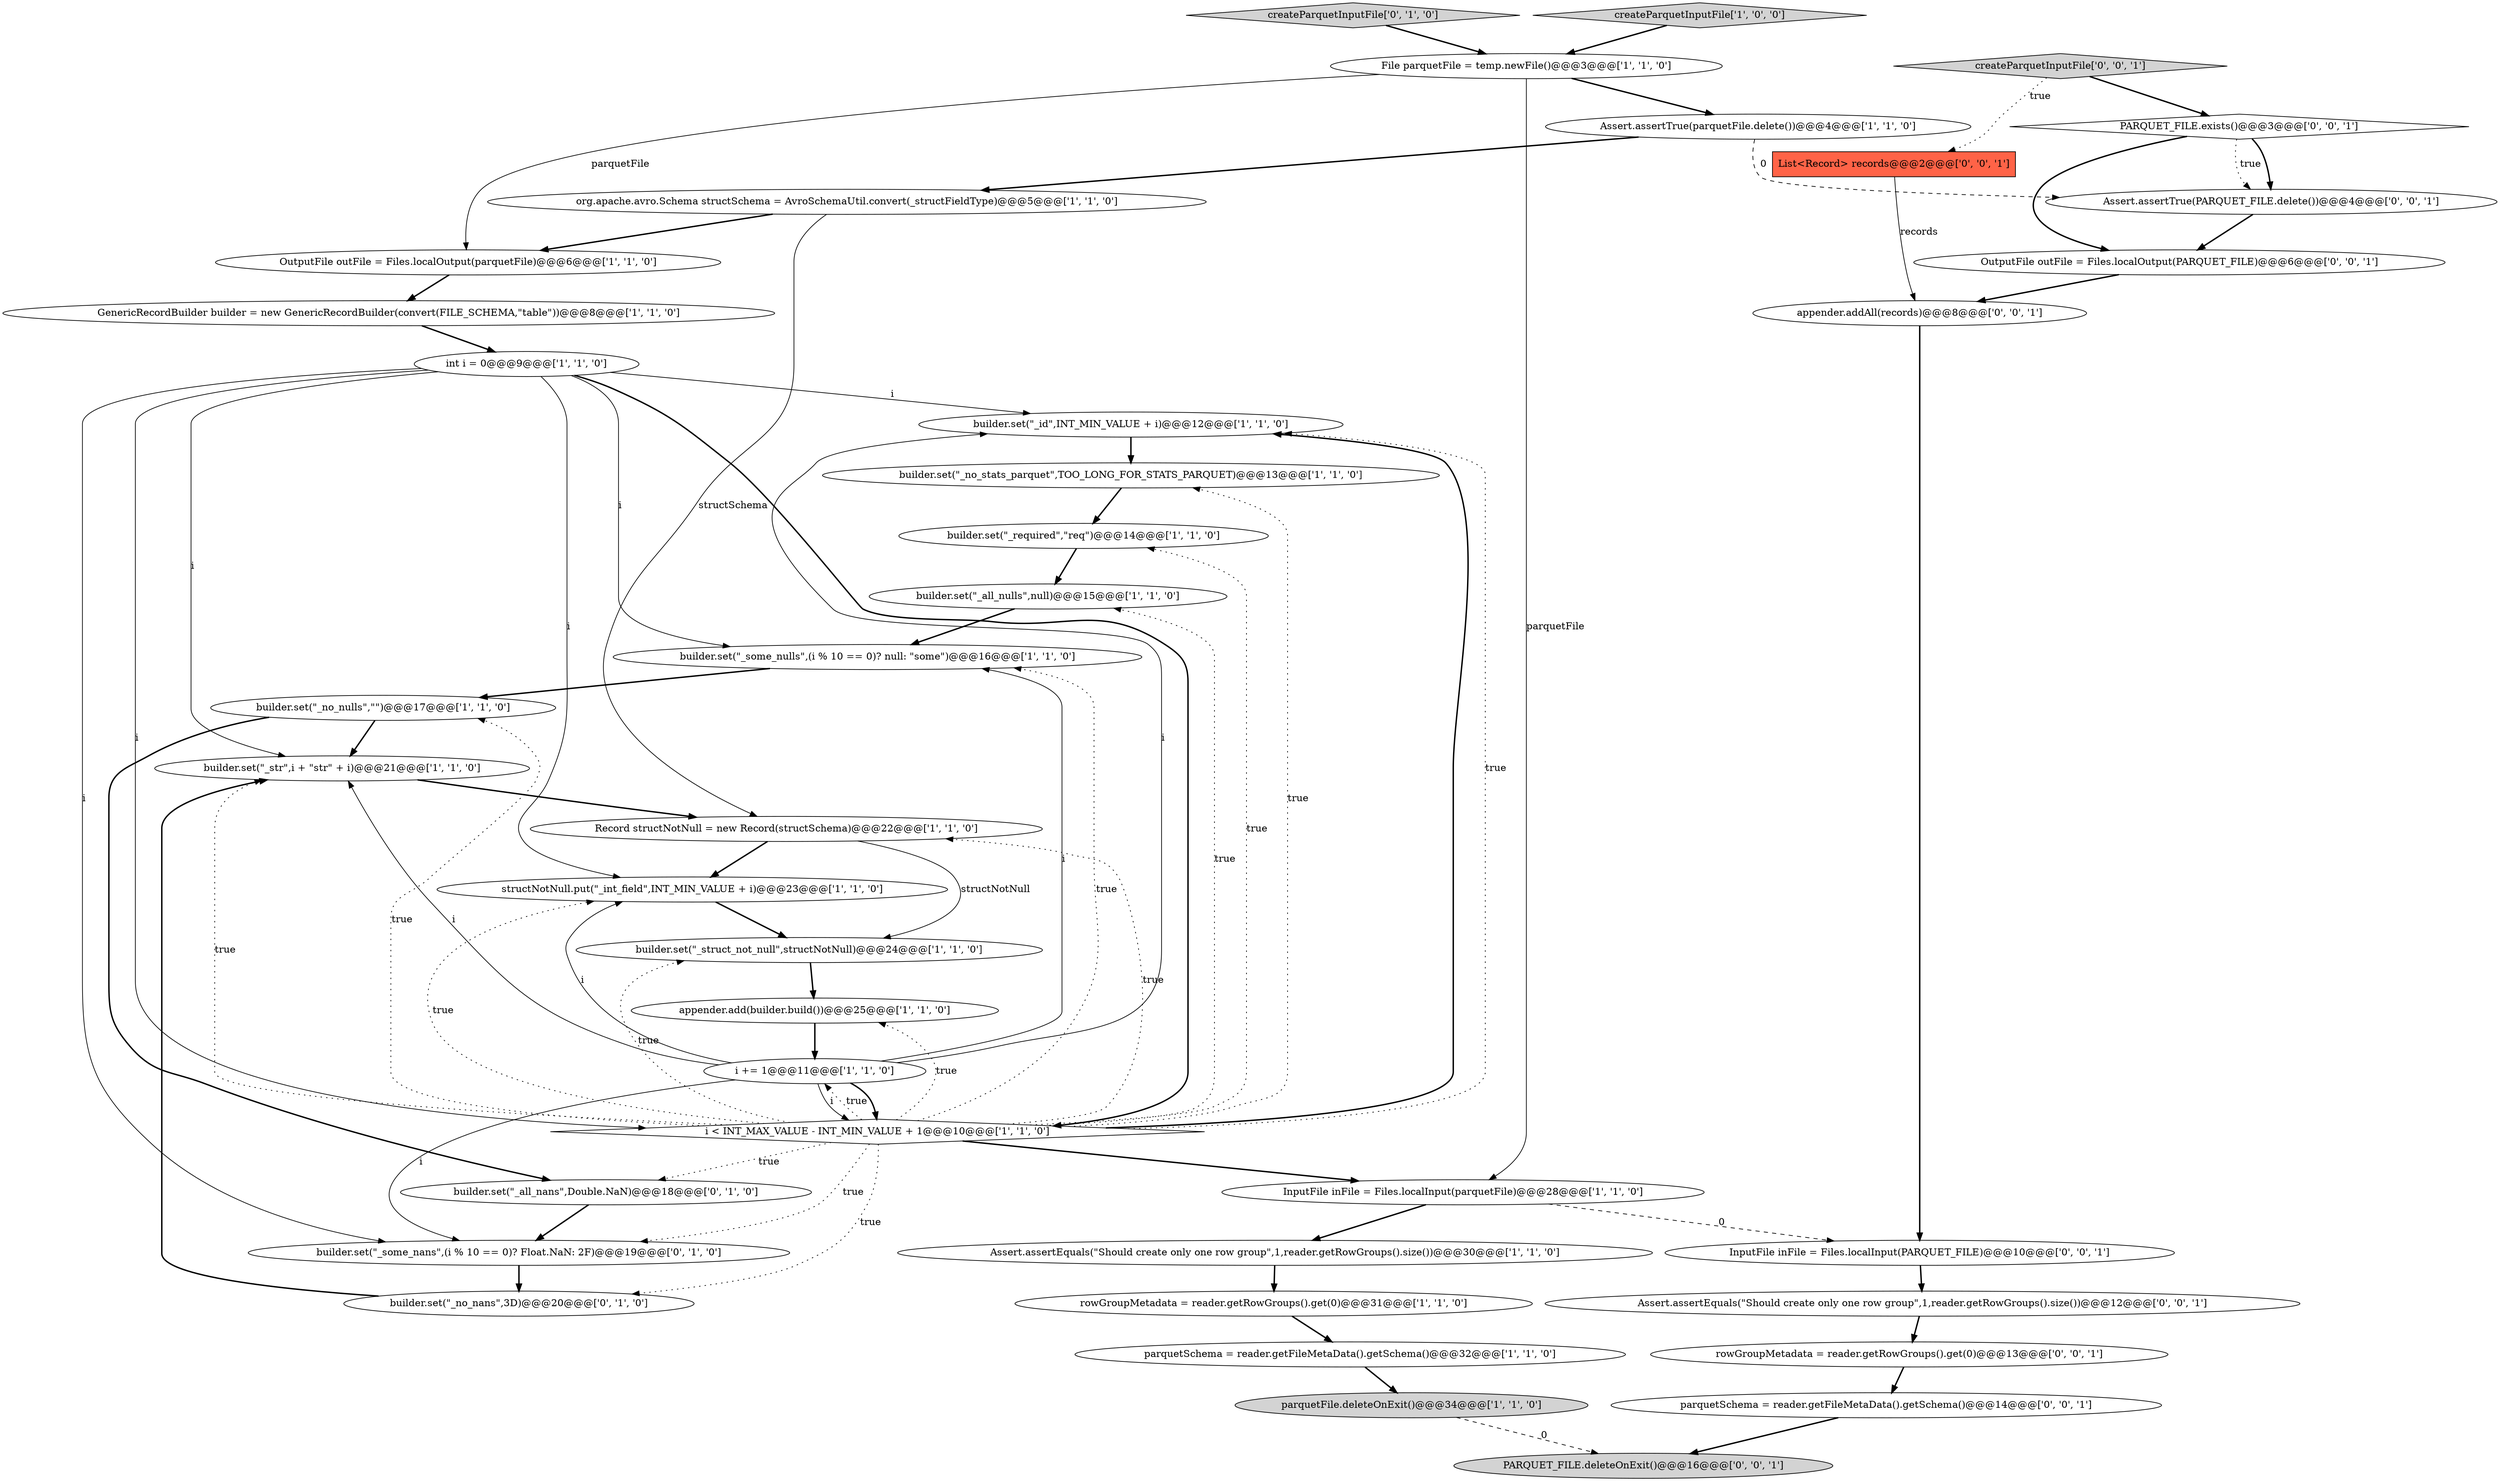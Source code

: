 digraph {
0 [style = filled, label = "int i = 0@@@9@@@['1', '1', '0']", fillcolor = white, shape = ellipse image = "AAA0AAABBB1BBB"];
26 [style = filled, label = "createParquetInputFile['0', '1', '0']", fillcolor = lightgray, shape = diamond image = "AAA0AAABBB2BBB"];
34 [style = filled, label = "InputFile inFile = Files.localInput(PARQUET_FILE)@@@10@@@['0', '0', '1']", fillcolor = white, shape = ellipse image = "AAA0AAABBB3BBB"];
1 [style = filled, label = "InputFile inFile = Files.localInput(parquetFile)@@@28@@@['1', '1', '0']", fillcolor = white, shape = ellipse image = "AAA0AAABBB1BBB"];
21 [style = filled, label = "File parquetFile = temp.newFile()@@@3@@@['1', '1', '0']", fillcolor = white, shape = ellipse image = "AAA0AAABBB1BBB"];
6 [style = filled, label = "OutputFile outFile = Files.localOutput(parquetFile)@@@6@@@['1', '1', '0']", fillcolor = white, shape = ellipse image = "AAA0AAABBB1BBB"];
33 [style = filled, label = "createParquetInputFile['0', '0', '1']", fillcolor = lightgray, shape = diamond image = "AAA0AAABBB3BBB"];
9 [style = filled, label = "builder.set(\"_id\",INT_MIN_VALUE + i)@@@12@@@['1', '1', '0']", fillcolor = white, shape = ellipse image = "AAA0AAABBB1BBB"];
16 [style = filled, label = "appender.add(builder.build())@@@25@@@['1', '1', '0']", fillcolor = white, shape = ellipse image = "AAA0AAABBB1BBB"];
14 [style = filled, label = "GenericRecordBuilder builder = new GenericRecordBuilder(convert(FILE_SCHEMA,\"table\"))@@@8@@@['1', '1', '0']", fillcolor = white, shape = ellipse image = "AAA0AAABBB1BBB"];
35 [style = filled, label = "Assert.assertEquals(\"Should create only one row group\",1,reader.getRowGroups().size())@@@12@@@['0', '0', '1']", fillcolor = white, shape = ellipse image = "AAA0AAABBB3BBB"];
11 [style = filled, label = "builder.set(\"_str\",i + \"str\" + i)@@@21@@@['1', '1', '0']", fillcolor = white, shape = ellipse image = "AAA0AAABBB1BBB"];
19 [style = filled, label = "parquetFile.deleteOnExit()@@@34@@@['1', '1', '0']", fillcolor = lightgray, shape = ellipse image = "AAA0AAABBB1BBB"];
23 [style = filled, label = "rowGroupMetadata = reader.getRowGroups().get(0)@@@31@@@['1', '1', '0']", fillcolor = white, shape = ellipse image = "AAA0AAABBB1BBB"];
27 [style = filled, label = "builder.set(\"_some_nans\",(i % 10 == 0)? Float.NaN: 2F)@@@19@@@['0', '1', '0']", fillcolor = white, shape = ellipse image = "AAA1AAABBB2BBB"];
30 [style = filled, label = "parquetSchema = reader.getFileMetaData().getSchema()@@@14@@@['0', '0', '1']", fillcolor = white, shape = ellipse image = "AAA0AAABBB3BBB"];
17 [style = filled, label = "org.apache.avro.Schema structSchema = AvroSchemaUtil.convert(_structFieldType)@@@5@@@['1', '1', '0']", fillcolor = white, shape = ellipse image = "AAA0AAABBB1BBB"];
15 [style = filled, label = "structNotNull.put(\"_int_field\",INT_MIN_VALUE + i)@@@23@@@['1', '1', '0']", fillcolor = white, shape = ellipse image = "AAA0AAABBB1BBB"];
24 [style = filled, label = "Assert.assertTrue(parquetFile.delete())@@@4@@@['1', '1', '0']", fillcolor = white, shape = ellipse image = "AAA0AAABBB1BBB"];
25 [style = filled, label = "builder.set(\"_no_nans\",3D)@@@20@@@['0', '1', '0']", fillcolor = white, shape = ellipse image = "AAA1AAABBB2BBB"];
5 [style = filled, label = "builder.set(\"_no_nulls\",\"\")@@@17@@@['1', '1', '0']", fillcolor = white, shape = ellipse image = "AAA0AAABBB1BBB"];
8 [style = filled, label = "builder.set(\"_required\",\"req\")@@@14@@@['1', '1', '0']", fillcolor = white, shape = ellipse image = "AAA0AAABBB1BBB"];
39 [style = filled, label = "appender.addAll(records)@@@8@@@['0', '0', '1']", fillcolor = white, shape = ellipse image = "AAA0AAABBB3BBB"];
37 [style = filled, label = "PARQUET_FILE.deleteOnExit()@@@16@@@['0', '0', '1']", fillcolor = lightgray, shape = ellipse image = "AAA0AAABBB3BBB"];
4 [style = filled, label = "builder.set(\"_some_nulls\",(i % 10 == 0)? null: \"some\")@@@16@@@['1', '1', '0']", fillcolor = white, shape = ellipse image = "AAA0AAABBB1BBB"];
29 [style = filled, label = "List<Record> records@@@2@@@['0', '0', '1']", fillcolor = tomato, shape = box image = "AAA0AAABBB3BBB"];
13 [style = filled, label = "parquetSchema = reader.getFileMetaData().getSchema()@@@32@@@['1', '1', '0']", fillcolor = white, shape = ellipse image = "AAA0AAABBB1BBB"];
20 [style = filled, label = "createParquetInputFile['1', '0', '0']", fillcolor = lightgray, shape = diamond image = "AAA0AAABBB1BBB"];
31 [style = filled, label = "PARQUET_FILE.exists()@@@3@@@['0', '0', '1']", fillcolor = white, shape = diamond image = "AAA0AAABBB3BBB"];
38 [style = filled, label = "rowGroupMetadata = reader.getRowGroups().get(0)@@@13@@@['0', '0', '1']", fillcolor = white, shape = ellipse image = "AAA0AAABBB3BBB"];
36 [style = filled, label = "Assert.assertTrue(PARQUET_FILE.delete())@@@4@@@['0', '0', '1']", fillcolor = white, shape = ellipse image = "AAA0AAABBB3BBB"];
10 [style = filled, label = "builder.set(\"_struct_not_null\",structNotNull)@@@24@@@['1', '1', '0']", fillcolor = white, shape = ellipse image = "AAA0AAABBB1BBB"];
28 [style = filled, label = "builder.set(\"_all_nans\",Double.NaN)@@@18@@@['0', '1', '0']", fillcolor = white, shape = ellipse image = "AAA1AAABBB2BBB"];
7 [style = filled, label = "i += 1@@@11@@@['1', '1', '0']", fillcolor = white, shape = ellipse image = "AAA0AAABBB1BBB"];
22 [style = filled, label = "builder.set(\"_no_stats_parquet\",TOO_LONG_FOR_STATS_PARQUET)@@@13@@@['1', '1', '0']", fillcolor = white, shape = ellipse image = "AAA0AAABBB1BBB"];
32 [style = filled, label = "OutputFile outFile = Files.localOutput(PARQUET_FILE)@@@6@@@['0', '0', '1']", fillcolor = white, shape = ellipse image = "AAA0AAABBB3BBB"];
2 [style = filled, label = "Assert.assertEquals(\"Should create only one row group\",1,reader.getRowGroups().size())@@@30@@@['1', '1', '0']", fillcolor = white, shape = ellipse image = "AAA0AAABBB1BBB"];
12 [style = filled, label = "i < INT_MAX_VALUE - INT_MIN_VALUE + 1@@@10@@@['1', '1', '0']", fillcolor = white, shape = diamond image = "AAA0AAABBB1BBB"];
3 [style = filled, label = "Record structNotNull = new Record(structSchema)@@@22@@@['1', '1', '0']", fillcolor = white, shape = ellipse image = "AAA0AAABBB1BBB"];
18 [style = filled, label = "builder.set(\"_all_nulls\",null)@@@15@@@['1', '1', '0']", fillcolor = white, shape = ellipse image = "AAA0AAABBB1BBB"];
10->16 [style = bold, label=""];
9->22 [style = bold, label=""];
12->7 [style = dotted, label="true"];
7->9 [style = solid, label="i"];
11->3 [style = bold, label=""];
12->18 [style = dotted, label="true"];
12->10 [style = dotted, label="true"];
12->25 [style = dotted, label="true"];
12->27 [style = dotted, label="true"];
26->21 [style = bold, label=""];
31->36 [style = dotted, label="true"];
22->8 [style = bold, label=""];
33->31 [style = bold, label=""];
27->25 [style = bold, label=""];
0->4 [style = solid, label="i"];
13->19 [style = bold, label=""];
30->37 [style = bold, label=""];
39->34 [style = bold, label=""];
7->4 [style = solid, label="i"];
24->36 [style = dashed, label="0"];
12->16 [style = dotted, label="true"];
21->1 [style = solid, label="parquetFile"];
12->11 [style = dotted, label="true"];
32->39 [style = bold, label=""];
4->5 [style = bold, label=""];
12->8 [style = dotted, label="true"];
24->17 [style = bold, label=""];
21->6 [style = solid, label="parquetFile"];
12->1 [style = bold, label=""];
3->10 [style = solid, label="structNotNull"];
12->15 [style = dotted, label="true"];
14->0 [style = bold, label=""];
21->24 [style = bold, label=""];
12->28 [style = dotted, label="true"];
19->37 [style = dashed, label="0"];
0->27 [style = solid, label="i"];
31->32 [style = bold, label=""];
12->5 [style = dotted, label="true"];
25->11 [style = bold, label=""];
38->30 [style = bold, label=""];
12->9 [style = bold, label=""];
8->18 [style = bold, label=""];
20->21 [style = bold, label=""];
28->27 [style = bold, label=""];
0->9 [style = solid, label="i"];
23->13 [style = bold, label=""];
0->11 [style = solid, label="i"];
7->27 [style = solid, label="i"];
6->14 [style = bold, label=""];
7->12 [style = bold, label=""];
7->15 [style = solid, label="i"];
12->22 [style = dotted, label="true"];
0->12 [style = bold, label=""];
17->6 [style = bold, label=""];
5->11 [style = bold, label=""];
12->9 [style = dotted, label="true"];
7->11 [style = solid, label="i"];
12->4 [style = dotted, label="true"];
35->38 [style = bold, label=""];
33->29 [style = dotted, label="true"];
3->15 [style = bold, label=""];
36->32 [style = bold, label=""];
16->7 [style = bold, label=""];
17->3 [style = solid, label="structSchema"];
29->39 [style = solid, label="records"];
12->3 [style = dotted, label="true"];
7->12 [style = solid, label="i"];
31->36 [style = bold, label=""];
34->35 [style = bold, label=""];
5->28 [style = bold, label=""];
1->34 [style = dashed, label="0"];
0->12 [style = solid, label="i"];
15->10 [style = bold, label=""];
1->2 [style = bold, label=""];
2->23 [style = bold, label=""];
18->4 [style = bold, label=""];
0->15 [style = solid, label="i"];
}
